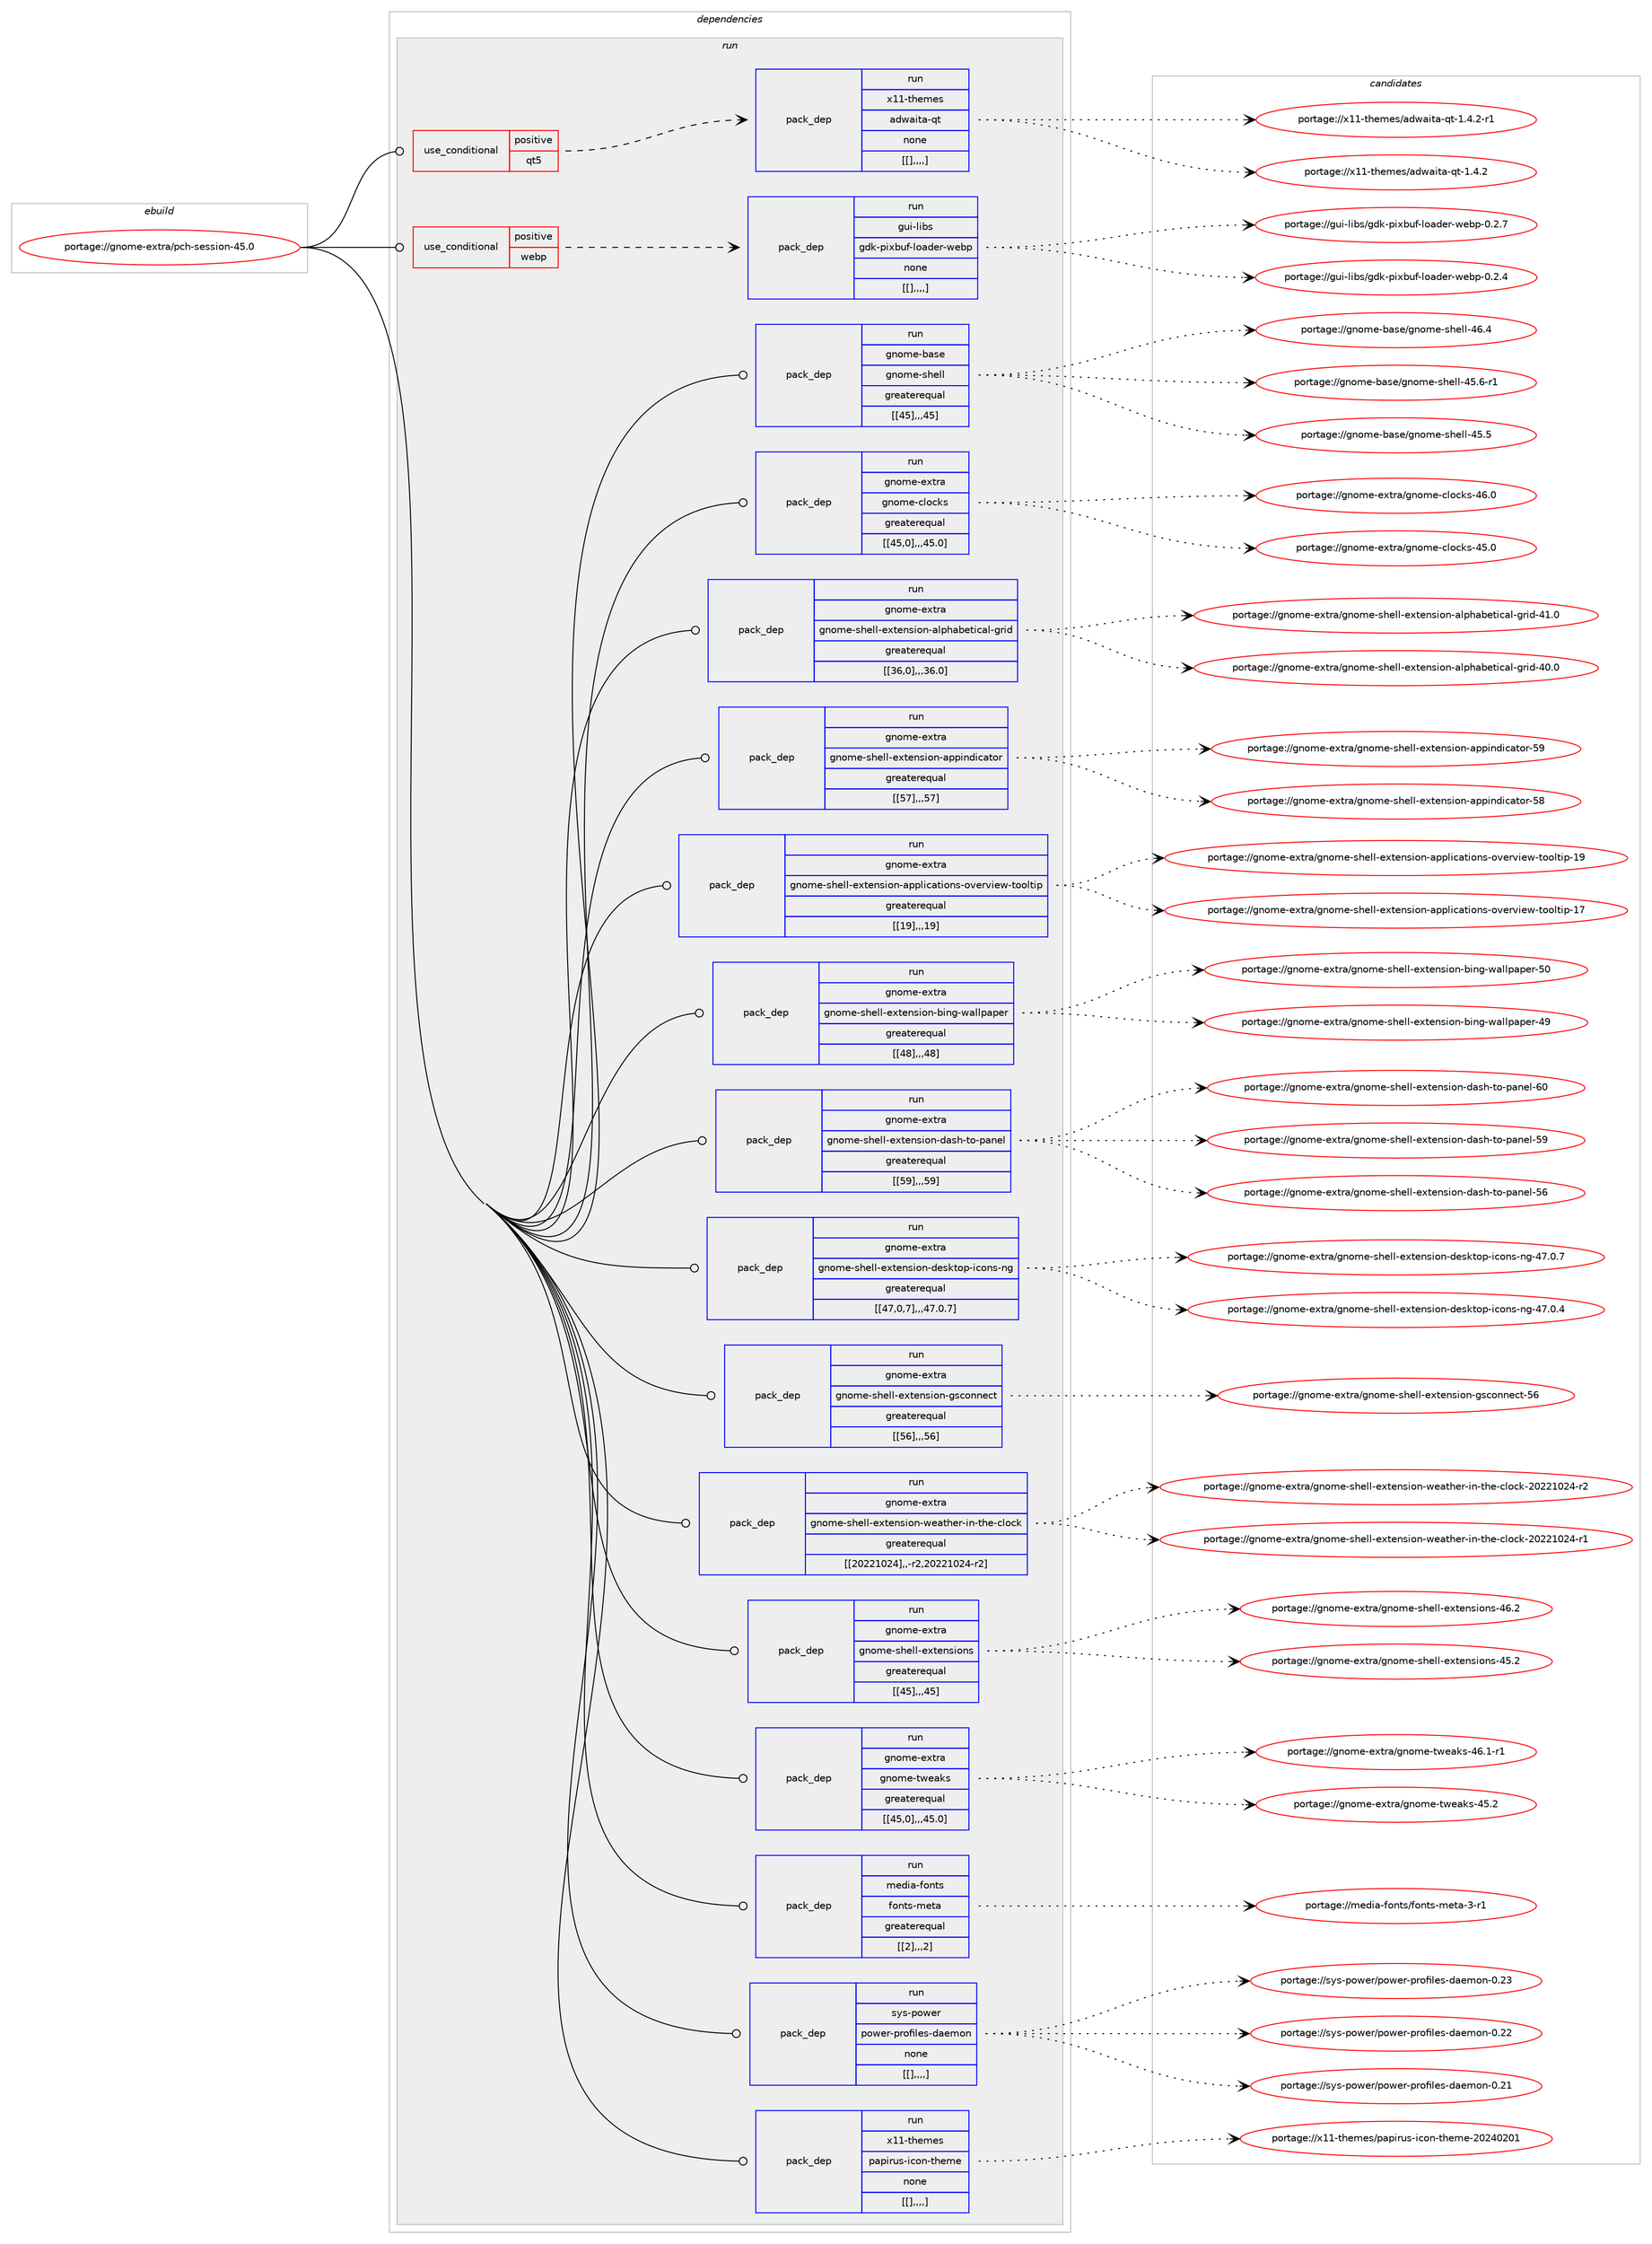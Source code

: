 digraph prolog {

# *************
# Graph options
# *************

newrank=true;
concentrate=true;
compound=true;
graph [rankdir=LR,fontname=Helvetica,fontsize=10,ranksep=1.5];#, ranksep=2.5, nodesep=0.2];
edge  [arrowhead=vee];
node  [fontname=Helvetica,fontsize=10];

# **********
# The ebuild
# **********

subgraph cluster_leftcol {
color=gray;
label=<<i>ebuild</i>>;
id [label="portage://gnome-extra/pch-session-45.0", color=red, width=4, href="../gnome-extra/pch-session-45.0.svg"];
}

# ****************
# The dependencies
# ****************

subgraph cluster_midcol {
color=gray;
label=<<i>dependencies</i>>;
subgraph cluster_compile {
fillcolor="#eeeeee";
style=filled;
label=<<i>compile</i>>;
}
subgraph cluster_compileandrun {
fillcolor="#eeeeee";
style=filled;
label=<<i>compile and run</i>>;
}
subgraph cluster_run {
fillcolor="#eeeeee";
style=filled;
label=<<i>run</i>>;
subgraph cond70498 {
dependency252122 [label=<<TABLE BORDER="0" CELLBORDER="1" CELLSPACING="0" CELLPADDING="4"><TR><TD ROWSPAN="3" CELLPADDING="10">use_conditional</TD></TR><TR><TD>positive</TD></TR><TR><TD>qt5</TD></TR></TABLE>>, shape=none, color=red];
subgraph pack180002 {
dependency252190 [label=<<TABLE BORDER="0" CELLBORDER="1" CELLSPACING="0" CELLPADDING="4" WIDTH="220"><TR><TD ROWSPAN="6" CELLPADDING="30">pack_dep</TD></TR><TR><TD WIDTH="110">run</TD></TR><TR><TD>x11-themes</TD></TR><TR><TD>adwaita-qt</TD></TR><TR><TD>none</TD></TR><TR><TD>[[],,,,]</TD></TR></TABLE>>, shape=none, color=blue];
}
dependency252122:e -> dependency252190:w [weight=20,style="dashed",arrowhead="vee"];
}
id:e -> dependency252122:w [weight=20,style="solid",arrowhead="odot"];
subgraph cond70528 {
dependency252199 [label=<<TABLE BORDER="0" CELLBORDER="1" CELLSPACING="0" CELLPADDING="4"><TR><TD ROWSPAN="3" CELLPADDING="10">use_conditional</TD></TR><TR><TD>positive</TD></TR><TR><TD>webp</TD></TR></TABLE>>, shape=none, color=red];
subgraph pack180060 {
dependency252291 [label=<<TABLE BORDER="0" CELLBORDER="1" CELLSPACING="0" CELLPADDING="4" WIDTH="220"><TR><TD ROWSPAN="6" CELLPADDING="30">pack_dep</TD></TR><TR><TD WIDTH="110">run</TD></TR><TR><TD>gui-libs</TD></TR><TR><TD>gdk-pixbuf-loader-webp</TD></TR><TR><TD>none</TD></TR><TR><TD>[[],,,,]</TD></TR></TABLE>>, shape=none, color=blue];
}
dependency252199:e -> dependency252291:w [weight=20,style="dashed",arrowhead="vee"];
}
id:e -> dependency252199:w [weight=20,style="solid",arrowhead="odot"];
subgraph pack180138 {
dependency252373 [label=<<TABLE BORDER="0" CELLBORDER="1" CELLSPACING="0" CELLPADDING="4" WIDTH="220"><TR><TD ROWSPAN="6" CELLPADDING="30">pack_dep</TD></TR><TR><TD WIDTH="110">run</TD></TR><TR><TD>gnome-base</TD></TR><TR><TD>gnome-shell</TD></TR><TR><TD>greaterequal</TD></TR><TR><TD>[[45],,,45]</TD></TR></TABLE>>, shape=none, color=blue];
}
id:e -> dependency252373:w [weight=20,style="solid",arrowhead="odot"];
subgraph pack180206 {
dependency252395 [label=<<TABLE BORDER="0" CELLBORDER="1" CELLSPACING="0" CELLPADDING="4" WIDTH="220"><TR><TD ROWSPAN="6" CELLPADDING="30">pack_dep</TD></TR><TR><TD WIDTH="110">run</TD></TR><TR><TD>gnome-extra</TD></TR><TR><TD>gnome-clocks</TD></TR><TR><TD>greaterequal</TD></TR><TR><TD>[[45,0],,,45.0]</TD></TR></TABLE>>, shape=none, color=blue];
}
id:e -> dependency252395:w [weight=20,style="solid",arrowhead="odot"];
subgraph pack180237 {
dependency252415 [label=<<TABLE BORDER="0" CELLBORDER="1" CELLSPACING="0" CELLPADDING="4" WIDTH="220"><TR><TD ROWSPAN="6" CELLPADDING="30">pack_dep</TD></TR><TR><TD WIDTH="110">run</TD></TR><TR><TD>gnome-extra</TD></TR><TR><TD>gnome-shell-extension-alphabetical-grid</TD></TR><TR><TD>greaterequal</TD></TR><TR><TD>[[36,0],,,36.0]</TD></TR></TABLE>>, shape=none, color=blue];
}
id:e -> dependency252415:w [weight=20,style="solid",arrowhead="odot"];
subgraph pack180240 {
dependency252438 [label=<<TABLE BORDER="0" CELLBORDER="1" CELLSPACING="0" CELLPADDING="4" WIDTH="220"><TR><TD ROWSPAN="6" CELLPADDING="30">pack_dep</TD></TR><TR><TD WIDTH="110">run</TD></TR><TR><TD>gnome-extra</TD></TR><TR><TD>gnome-shell-extension-appindicator</TD></TR><TR><TD>greaterequal</TD></TR><TR><TD>[[57],,,57]</TD></TR></TABLE>>, shape=none, color=blue];
}
id:e -> dependency252438:w [weight=20,style="solid",arrowhead="odot"];
subgraph pack180260 {
dependency252475 [label=<<TABLE BORDER="0" CELLBORDER="1" CELLSPACING="0" CELLPADDING="4" WIDTH="220"><TR><TD ROWSPAN="6" CELLPADDING="30">pack_dep</TD></TR><TR><TD WIDTH="110">run</TD></TR><TR><TD>gnome-extra</TD></TR><TR><TD>gnome-shell-extension-applications-overview-tooltip</TD></TR><TR><TD>greaterequal</TD></TR><TR><TD>[[19],,,19]</TD></TR></TABLE>>, shape=none, color=blue];
}
id:e -> dependency252475:w [weight=20,style="solid",arrowhead="odot"];
subgraph pack180345 {
dependency252573 [label=<<TABLE BORDER="0" CELLBORDER="1" CELLSPACING="0" CELLPADDING="4" WIDTH="220"><TR><TD ROWSPAN="6" CELLPADDING="30">pack_dep</TD></TR><TR><TD WIDTH="110">run</TD></TR><TR><TD>gnome-extra</TD></TR><TR><TD>gnome-shell-extension-bing-wallpaper</TD></TR><TR><TD>greaterequal</TD></TR><TR><TD>[[48],,,48]</TD></TR></TABLE>>, shape=none, color=blue];
}
id:e -> dependency252573:w [weight=20,style="solid",arrowhead="odot"];
subgraph pack180376 {
dependency252622 [label=<<TABLE BORDER="0" CELLBORDER="1" CELLSPACING="0" CELLPADDING="4" WIDTH="220"><TR><TD ROWSPAN="6" CELLPADDING="30">pack_dep</TD></TR><TR><TD WIDTH="110">run</TD></TR><TR><TD>gnome-extra</TD></TR><TR><TD>gnome-shell-extension-dash-to-panel</TD></TR><TR><TD>greaterequal</TD></TR><TR><TD>[[59],,,59]</TD></TR></TABLE>>, shape=none, color=blue];
}
id:e -> dependency252622:w [weight=20,style="solid",arrowhead="odot"];
subgraph pack180424 {
dependency252657 [label=<<TABLE BORDER="0" CELLBORDER="1" CELLSPACING="0" CELLPADDING="4" WIDTH="220"><TR><TD ROWSPAN="6" CELLPADDING="30">pack_dep</TD></TR><TR><TD WIDTH="110">run</TD></TR><TR><TD>gnome-extra</TD></TR><TR><TD>gnome-shell-extension-desktop-icons-ng</TD></TR><TR><TD>greaterequal</TD></TR><TR><TD>[[47,0,7],,,47.0.7]</TD></TR></TABLE>>, shape=none, color=blue];
}
id:e -> dependency252657:w [weight=20,style="solid",arrowhead="odot"];
subgraph pack180460 {
dependency252694 [label=<<TABLE BORDER="0" CELLBORDER="1" CELLSPACING="0" CELLPADDING="4" WIDTH="220"><TR><TD ROWSPAN="6" CELLPADDING="30">pack_dep</TD></TR><TR><TD WIDTH="110">run</TD></TR><TR><TD>gnome-extra</TD></TR><TR><TD>gnome-shell-extension-gsconnect</TD></TR><TR><TD>greaterequal</TD></TR><TR><TD>[[56],,,56]</TD></TR></TABLE>>, shape=none, color=blue];
}
id:e -> dependency252694:w [weight=20,style="solid",arrowhead="odot"];
subgraph pack180475 {
dependency252711 [label=<<TABLE BORDER="0" CELLBORDER="1" CELLSPACING="0" CELLPADDING="4" WIDTH="220"><TR><TD ROWSPAN="6" CELLPADDING="30">pack_dep</TD></TR><TR><TD WIDTH="110">run</TD></TR><TR><TD>gnome-extra</TD></TR><TR><TD>gnome-shell-extension-weather-in-the-clock</TD></TR><TR><TD>greaterequal</TD></TR><TR><TD>[[20221024],,-r2,20221024-r2]</TD></TR></TABLE>>, shape=none, color=blue];
}
id:e -> dependency252711:w [weight=20,style="solid",arrowhead="odot"];
subgraph pack180491 {
dependency252714 [label=<<TABLE BORDER="0" CELLBORDER="1" CELLSPACING="0" CELLPADDING="4" WIDTH="220"><TR><TD ROWSPAN="6" CELLPADDING="30">pack_dep</TD></TR><TR><TD WIDTH="110">run</TD></TR><TR><TD>gnome-extra</TD></TR><TR><TD>gnome-shell-extensions</TD></TR><TR><TD>greaterequal</TD></TR><TR><TD>[[45],,,45]</TD></TR></TABLE>>, shape=none, color=blue];
}
id:e -> dependency252714:w [weight=20,style="solid",arrowhead="odot"];
subgraph pack180493 {
dependency252718 [label=<<TABLE BORDER="0" CELLBORDER="1" CELLSPACING="0" CELLPADDING="4" WIDTH="220"><TR><TD ROWSPAN="6" CELLPADDING="30">pack_dep</TD></TR><TR><TD WIDTH="110">run</TD></TR><TR><TD>gnome-extra</TD></TR><TR><TD>gnome-tweaks</TD></TR><TR><TD>greaterequal</TD></TR><TR><TD>[[45,0],,,45.0]</TD></TR></TABLE>>, shape=none, color=blue];
}
id:e -> dependency252718:w [weight=20,style="solid",arrowhead="odot"];
subgraph pack180497 {
dependency252770 [label=<<TABLE BORDER="0" CELLBORDER="1" CELLSPACING="0" CELLPADDING="4" WIDTH="220"><TR><TD ROWSPAN="6" CELLPADDING="30">pack_dep</TD></TR><TR><TD WIDTH="110">run</TD></TR><TR><TD>media-fonts</TD></TR><TR><TD>fonts-meta</TD></TR><TR><TD>greaterequal</TD></TR><TR><TD>[[2],,,2]</TD></TR></TABLE>>, shape=none, color=blue];
}
id:e -> dependency252770:w [weight=20,style="solid",arrowhead="odot"];
subgraph pack180596 {
dependency252831 [label=<<TABLE BORDER="0" CELLBORDER="1" CELLSPACING="0" CELLPADDING="4" WIDTH="220"><TR><TD ROWSPAN="6" CELLPADDING="30">pack_dep</TD></TR><TR><TD WIDTH="110">run</TD></TR><TR><TD>sys-power</TD></TR><TR><TD>power-profiles-daemon</TD></TR><TR><TD>none</TD></TR><TR><TD>[[],,,,]</TD></TR></TABLE>>, shape=none, color=blue];
}
id:e -> dependency252831:w [weight=20,style="solid",arrowhead="odot"];
subgraph pack180613 {
dependency252848 [label=<<TABLE BORDER="0" CELLBORDER="1" CELLSPACING="0" CELLPADDING="4" WIDTH="220"><TR><TD ROWSPAN="6" CELLPADDING="30">pack_dep</TD></TR><TR><TD WIDTH="110">run</TD></TR><TR><TD>x11-themes</TD></TR><TR><TD>papirus-icon-theme</TD></TR><TR><TD>none</TD></TR><TR><TD>[[],,,,]</TD></TR></TABLE>>, shape=none, color=blue];
}
id:e -> dependency252848:w [weight=20,style="solid",arrowhead="odot"];
}
}

# **************
# The candidates
# **************

subgraph cluster_choices {
rank=same;
color=gray;
label=<<i>candidates</i>>;

subgraph choice179197 {
color=black;
nodesep=1;
choice12049494511610410110910111547971001199710511697451131164549465246504511449 [label="portage://x11-themes/adwaita-qt-1.4.2-r1", color=red, width=4,href="../x11-themes/adwaita-qt-1.4.2-r1.svg"];
choice1204949451161041011091011154797100119971051169745113116454946524650 [label="portage://x11-themes/adwaita-qt-1.4.2", color=red, width=4,href="../x11-themes/adwaita-qt-1.4.2.svg"];
dependency252190:e -> choice12049494511610410110910111547971001199710511697451131164549465246504511449:w [style=dotted,weight="100"];
dependency252190:e -> choice1204949451161041011091011154797100119971051169745113116454946524650:w [style=dotted,weight="100"];
}
subgraph choice179201 {
color=black;
nodesep=1;
choice103117105451081059811547103100107451121051209811710245108111971001011144511910198112454846504655 [label="portage://gui-libs/gdk-pixbuf-loader-webp-0.2.7", color=red, width=4,href="../gui-libs/gdk-pixbuf-loader-webp-0.2.7.svg"];
choice103117105451081059811547103100107451121051209811710245108111971001011144511910198112454846504652 [label="portage://gui-libs/gdk-pixbuf-loader-webp-0.2.4", color=red, width=4,href="../gui-libs/gdk-pixbuf-loader-webp-0.2.4.svg"];
dependency252291:e -> choice103117105451081059811547103100107451121051209811710245108111971001011144511910198112454846504655:w [style=dotted,weight="100"];
dependency252291:e -> choice103117105451081059811547103100107451121051209811710245108111971001011144511910198112454846504652:w [style=dotted,weight="100"];
}
subgraph choice179204 {
color=black;
nodesep=1;
choice10311011110910145989711510147103110111109101451151041011081084552544652 [label="portage://gnome-base/gnome-shell-46.4", color=red, width=4,href="../gnome-base/gnome-shell-46.4.svg"];
choice103110111109101459897115101471031101111091014511510410110810845525346544511449 [label="portage://gnome-base/gnome-shell-45.6-r1", color=red, width=4,href="../gnome-base/gnome-shell-45.6-r1.svg"];
choice10311011110910145989711510147103110111109101451151041011081084552534653 [label="portage://gnome-base/gnome-shell-45.5", color=red, width=4,href="../gnome-base/gnome-shell-45.5.svg"];
dependency252373:e -> choice10311011110910145989711510147103110111109101451151041011081084552544652:w [style=dotted,weight="100"];
dependency252373:e -> choice103110111109101459897115101471031101111091014511510410110810845525346544511449:w [style=dotted,weight="100"];
dependency252373:e -> choice10311011110910145989711510147103110111109101451151041011081084552534653:w [style=dotted,weight="100"];
}
subgraph choice179241 {
color=black;
nodesep=1;
choice1031101111091014510112011611497471031101111091014599108111991071154552544648 [label="portage://gnome-extra/gnome-clocks-46.0", color=red, width=4,href="../gnome-extra/gnome-clocks-46.0.svg"];
choice1031101111091014510112011611497471031101111091014599108111991071154552534648 [label="portage://gnome-extra/gnome-clocks-45.0", color=red, width=4,href="../gnome-extra/gnome-clocks-45.0.svg"];
dependency252395:e -> choice1031101111091014510112011611497471031101111091014599108111991071154552544648:w [style=dotted,weight="100"];
dependency252395:e -> choice1031101111091014510112011611497471031101111091014599108111991071154552534648:w [style=dotted,weight="100"];
}
subgraph choice179316 {
color=black;
nodesep=1;
choice1031101111091014510112011611497471031101111091014511510410110810845101120116101110115105111110459710811210497981011161059997108451031141051004552494648 [label="portage://gnome-extra/gnome-shell-extension-alphabetical-grid-41.0", color=red, width=4,href="../gnome-extra/gnome-shell-extension-alphabetical-grid-41.0.svg"];
choice1031101111091014510112011611497471031101111091014511510410110810845101120116101110115105111110459710811210497981011161059997108451031141051004552484648 [label="portage://gnome-extra/gnome-shell-extension-alphabetical-grid-40.0", color=red, width=4,href="../gnome-extra/gnome-shell-extension-alphabetical-grid-40.0.svg"];
dependency252415:e -> choice1031101111091014510112011611497471031101111091014511510410110810845101120116101110115105111110459710811210497981011161059997108451031141051004552494648:w [style=dotted,weight="100"];
dependency252415:e -> choice1031101111091014510112011611497471031101111091014511510410110810845101120116101110115105111110459710811210497981011161059997108451031141051004552484648:w [style=dotted,weight="100"];
}
subgraph choice179319 {
color=black;
nodesep=1;
choice103110111109101451011201161149747103110111109101451151041011081084510112011610111011510511111045971121121051101001059997116111114455357 [label="portage://gnome-extra/gnome-shell-extension-appindicator-59", color=red, width=4,href="../gnome-extra/gnome-shell-extension-appindicator-59.svg"];
choice103110111109101451011201161149747103110111109101451151041011081084510112011610111011510511111045971121121051101001059997116111114455356 [label="portage://gnome-extra/gnome-shell-extension-appindicator-58", color=red, width=4,href="../gnome-extra/gnome-shell-extension-appindicator-58.svg"];
dependency252438:e -> choice103110111109101451011201161149747103110111109101451151041011081084510112011610111011510511111045971121121051101001059997116111114455357:w [style=dotted,weight="100"];
dependency252438:e -> choice103110111109101451011201161149747103110111109101451151041011081084510112011610111011510511111045971121121051101001059997116111114455356:w [style=dotted,weight="100"];
}
subgraph choice179370 {
color=black;
nodesep=1;
choice1031101111091014510112011611497471031101111091014511510410110810845101120116101110115105111110459711211210810599971161051111101154511111810111411810510111945116111111108116105112454957 [label="portage://gnome-extra/gnome-shell-extension-applications-overview-tooltip-19", color=red, width=4,href="../gnome-extra/gnome-shell-extension-applications-overview-tooltip-19.svg"];
choice1031101111091014510112011611497471031101111091014511510410110810845101120116101110115105111110459711211210810599971161051111101154511111810111411810510111945116111111108116105112454955 [label="portage://gnome-extra/gnome-shell-extension-applications-overview-tooltip-17", color=red, width=4,href="../gnome-extra/gnome-shell-extension-applications-overview-tooltip-17.svg"];
dependency252475:e -> choice1031101111091014510112011611497471031101111091014511510410110810845101120116101110115105111110459711211210810599971161051111101154511111810111411810510111945116111111108116105112454957:w [style=dotted,weight="100"];
dependency252475:e -> choice1031101111091014510112011611497471031101111091014511510410110810845101120116101110115105111110459711211210810599971161051111101154511111810111411810510111945116111111108116105112454955:w [style=dotted,weight="100"];
}
subgraph choice179447 {
color=black;
nodesep=1;
choice10311011110910145101120116114974710311011110910145115104101108108451011201161011101151051111104598105110103451199710810811297112101114455348 [label="portage://gnome-extra/gnome-shell-extension-bing-wallpaper-50", color=red, width=4,href="../gnome-extra/gnome-shell-extension-bing-wallpaper-50.svg"];
choice10311011110910145101120116114974710311011110910145115104101108108451011201161011101151051111104598105110103451199710810811297112101114455257 [label="portage://gnome-extra/gnome-shell-extension-bing-wallpaper-49", color=red, width=4,href="../gnome-extra/gnome-shell-extension-bing-wallpaper-49.svg"];
dependency252573:e -> choice10311011110910145101120116114974710311011110910145115104101108108451011201161011101151051111104598105110103451199710810811297112101114455348:w [style=dotted,weight="100"];
dependency252573:e -> choice10311011110910145101120116114974710311011110910145115104101108108451011201161011101151051111104598105110103451199710810811297112101114455257:w [style=dotted,weight="100"];
}
subgraph choice179455 {
color=black;
nodesep=1;
choice10311011110910145101120116114974710311011110910145115104101108108451011201161011101151051111104510097115104451161114511297110101108455448 [label="portage://gnome-extra/gnome-shell-extension-dash-to-panel-60", color=red, width=4,href="../gnome-extra/gnome-shell-extension-dash-to-panel-60.svg"];
choice10311011110910145101120116114974710311011110910145115104101108108451011201161011101151051111104510097115104451161114511297110101108455357 [label="portage://gnome-extra/gnome-shell-extension-dash-to-panel-59", color=red, width=4,href="../gnome-extra/gnome-shell-extension-dash-to-panel-59.svg"];
choice10311011110910145101120116114974710311011110910145115104101108108451011201161011101151051111104510097115104451161114511297110101108455354 [label="portage://gnome-extra/gnome-shell-extension-dash-to-panel-56", color=red, width=4,href="../gnome-extra/gnome-shell-extension-dash-to-panel-56.svg"];
dependency252622:e -> choice10311011110910145101120116114974710311011110910145115104101108108451011201161011101151051111104510097115104451161114511297110101108455448:w [style=dotted,weight="100"];
dependency252622:e -> choice10311011110910145101120116114974710311011110910145115104101108108451011201161011101151051111104510097115104451161114511297110101108455357:w [style=dotted,weight="100"];
dependency252622:e -> choice10311011110910145101120116114974710311011110910145115104101108108451011201161011101151051111104510097115104451161114511297110101108455354:w [style=dotted,weight="100"];
}
subgraph choice179510 {
color=black;
nodesep=1;
choice10311011110910145101120116114974710311011110910145115104101108108451011201161011101151051111104510010111510711611111245105991111101154511010345525546484655 [label="portage://gnome-extra/gnome-shell-extension-desktop-icons-ng-47.0.7", color=red, width=4,href="../gnome-extra/gnome-shell-extension-desktop-icons-ng-47.0.7.svg"];
choice10311011110910145101120116114974710311011110910145115104101108108451011201161011101151051111104510010111510711611111245105991111101154511010345525546484652 [label="portage://gnome-extra/gnome-shell-extension-desktop-icons-ng-47.0.4", color=red, width=4,href="../gnome-extra/gnome-shell-extension-desktop-icons-ng-47.0.4.svg"];
dependency252657:e -> choice10311011110910145101120116114974710311011110910145115104101108108451011201161011101151051111104510010111510711611111245105991111101154511010345525546484655:w [style=dotted,weight="100"];
dependency252657:e -> choice10311011110910145101120116114974710311011110910145115104101108108451011201161011101151051111104510010111510711611111245105991111101154511010345525546484652:w [style=dotted,weight="100"];
}
subgraph choice179535 {
color=black;
nodesep=1;
choice1031101111091014510112011611497471031101111091014511510410110810845101120116101110115105111110451031159911111011010199116455354 [label="portage://gnome-extra/gnome-shell-extension-gsconnect-56", color=red, width=4,href="../gnome-extra/gnome-shell-extension-gsconnect-56.svg"];
dependency252694:e -> choice1031101111091014510112011611497471031101111091014511510410110810845101120116101110115105111110451031159911111011010199116455354:w [style=dotted,weight="100"];
}
subgraph choice179577 {
color=black;
nodesep=1;
choice1031101111091014510112011611497471031101111091014511510410110810845101120116101110115105111110451191019711610410111445105110451161041014599108111991074550485050494850524511450 [label="portage://gnome-extra/gnome-shell-extension-weather-in-the-clock-20221024-r2", color=red, width=4,href="../gnome-extra/gnome-shell-extension-weather-in-the-clock-20221024-r2.svg"];
choice1031101111091014510112011611497471031101111091014511510410110810845101120116101110115105111110451191019711610410111445105110451161041014599108111991074550485050494850524511449 [label="portage://gnome-extra/gnome-shell-extension-weather-in-the-clock-20221024-r1", color=red, width=4,href="../gnome-extra/gnome-shell-extension-weather-in-the-clock-20221024-r1.svg"];
dependency252711:e -> choice1031101111091014510112011611497471031101111091014511510410110810845101120116101110115105111110451191019711610410111445105110451161041014599108111991074550485050494850524511450:w [style=dotted,weight="100"];
dependency252711:e -> choice1031101111091014510112011611497471031101111091014511510410110810845101120116101110115105111110451191019711610410111445105110451161041014599108111991074550485050494850524511449:w [style=dotted,weight="100"];
}
subgraph choice179639 {
color=black;
nodesep=1;
choice10311011110910145101120116114974710311011110910145115104101108108451011201161011101151051111101154552544650 [label="portage://gnome-extra/gnome-shell-extensions-46.2", color=red, width=4,href="../gnome-extra/gnome-shell-extensions-46.2.svg"];
choice10311011110910145101120116114974710311011110910145115104101108108451011201161011101151051111101154552534650 [label="portage://gnome-extra/gnome-shell-extensions-45.2", color=red, width=4,href="../gnome-extra/gnome-shell-extensions-45.2.svg"];
dependency252714:e -> choice10311011110910145101120116114974710311011110910145115104101108108451011201161011101151051111101154552544650:w [style=dotted,weight="100"];
dependency252714:e -> choice10311011110910145101120116114974710311011110910145115104101108108451011201161011101151051111101154552534650:w [style=dotted,weight="100"];
}
subgraph choice179664 {
color=black;
nodesep=1;
choice103110111109101451011201161149747103110111109101451161191019710711545525446494511449 [label="portage://gnome-extra/gnome-tweaks-46.1-r1", color=red, width=4,href="../gnome-extra/gnome-tweaks-46.1-r1.svg"];
choice10311011110910145101120116114974710311011110910145116119101971071154552534650 [label="portage://gnome-extra/gnome-tweaks-45.2", color=red, width=4,href="../gnome-extra/gnome-tweaks-45.2.svg"];
dependency252718:e -> choice103110111109101451011201161149747103110111109101451161191019710711545525446494511449:w [style=dotted,weight="100"];
dependency252718:e -> choice10311011110910145101120116114974710311011110910145116119101971071154552534650:w [style=dotted,weight="100"];
}
subgraph choice179711 {
color=black;
nodesep=1;
choice109101100105974510211111011611547102111110116115451091011169745514511449 [label="portage://media-fonts/fonts-meta-3-r1", color=red, width=4,href="../media-fonts/fonts-meta-3-r1.svg"];
dependency252770:e -> choice109101100105974510211111011611547102111110116115451091011169745514511449:w [style=dotted,weight="100"];
}
subgraph choice179735 {
color=black;
nodesep=1;
choice11512111545112111119101114471121111191011144511211411110210510810111545100971011091111104548465051 [label="portage://sys-power/power-profiles-daemon-0.23", color=red, width=4,href="../sys-power/power-profiles-daemon-0.23.svg"];
choice11512111545112111119101114471121111191011144511211411110210510810111545100971011091111104548465050 [label="portage://sys-power/power-profiles-daemon-0.22", color=red, width=4,href="../sys-power/power-profiles-daemon-0.22.svg"];
choice11512111545112111119101114471121111191011144511211411110210510810111545100971011091111104548465049 [label="portage://sys-power/power-profiles-daemon-0.21", color=red, width=4,href="../sys-power/power-profiles-daemon-0.21.svg"];
dependency252831:e -> choice11512111545112111119101114471121111191011144511211411110210510810111545100971011091111104548465051:w [style=dotted,weight="100"];
dependency252831:e -> choice11512111545112111119101114471121111191011144511211411110210510810111545100971011091111104548465050:w [style=dotted,weight="100"];
dependency252831:e -> choice11512111545112111119101114471121111191011144511211411110210510810111545100971011091111104548465049:w [style=dotted,weight="100"];
}
subgraph choice179743 {
color=black;
nodesep=1;
choice1204949451161041011091011154711297112105114117115451059911111045116104101109101455048505248504849 [label="portage://x11-themes/papirus-icon-theme-20240201", color=red, width=4,href="../x11-themes/papirus-icon-theme-20240201.svg"];
dependency252848:e -> choice1204949451161041011091011154711297112105114117115451059911111045116104101109101455048505248504849:w [style=dotted,weight="100"];
}
}

}
